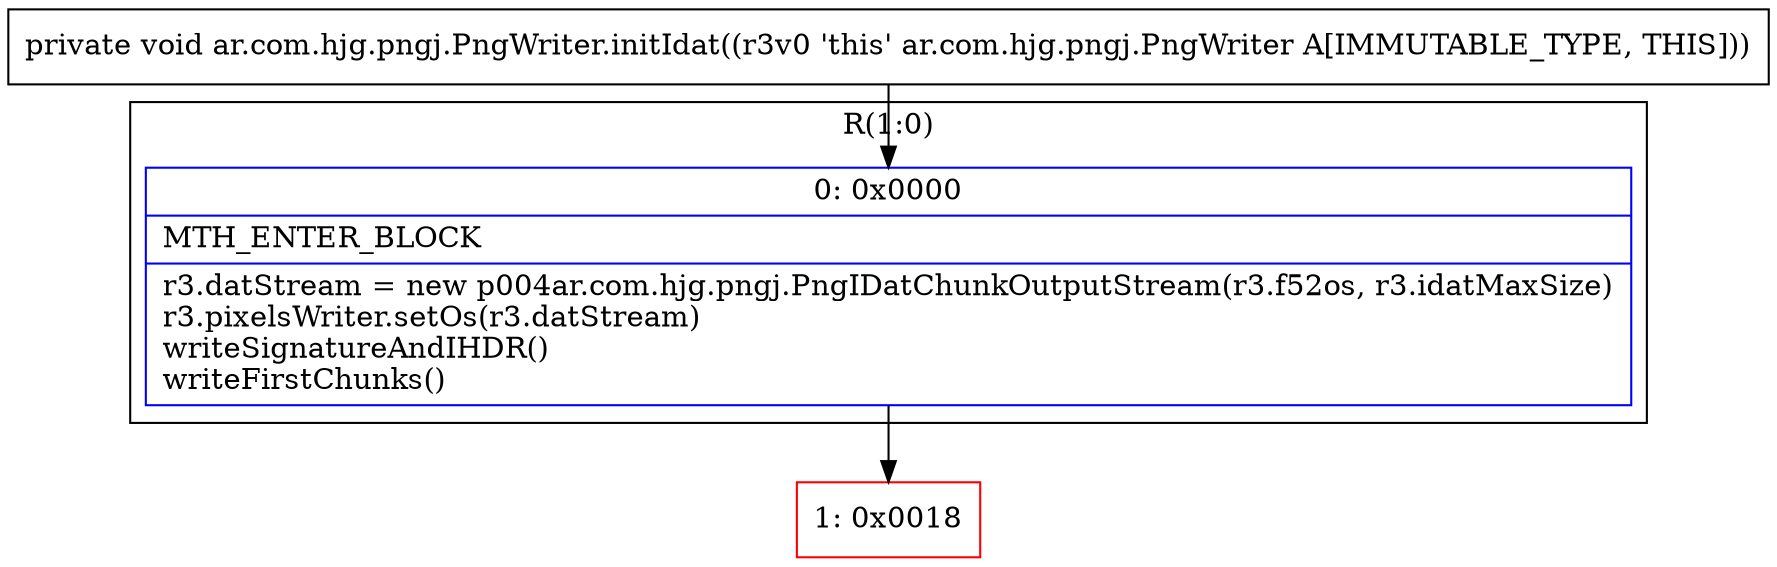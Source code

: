 digraph "CFG forar.com.hjg.pngj.PngWriter.initIdat()V" {
subgraph cluster_Region_1022280171 {
label = "R(1:0)";
node [shape=record,color=blue];
Node_0 [shape=record,label="{0\:\ 0x0000|MTH_ENTER_BLOCK\l|r3.datStream = new p004ar.com.hjg.pngj.PngIDatChunkOutputStream(r3.f52os, r3.idatMaxSize)\lr3.pixelsWriter.setOs(r3.datStream)\lwriteSignatureAndIHDR()\lwriteFirstChunks()\l}"];
}
Node_1 [shape=record,color=red,label="{1\:\ 0x0018}"];
MethodNode[shape=record,label="{private void ar.com.hjg.pngj.PngWriter.initIdat((r3v0 'this' ar.com.hjg.pngj.PngWriter A[IMMUTABLE_TYPE, THIS])) }"];
MethodNode -> Node_0;
Node_0 -> Node_1;
}

